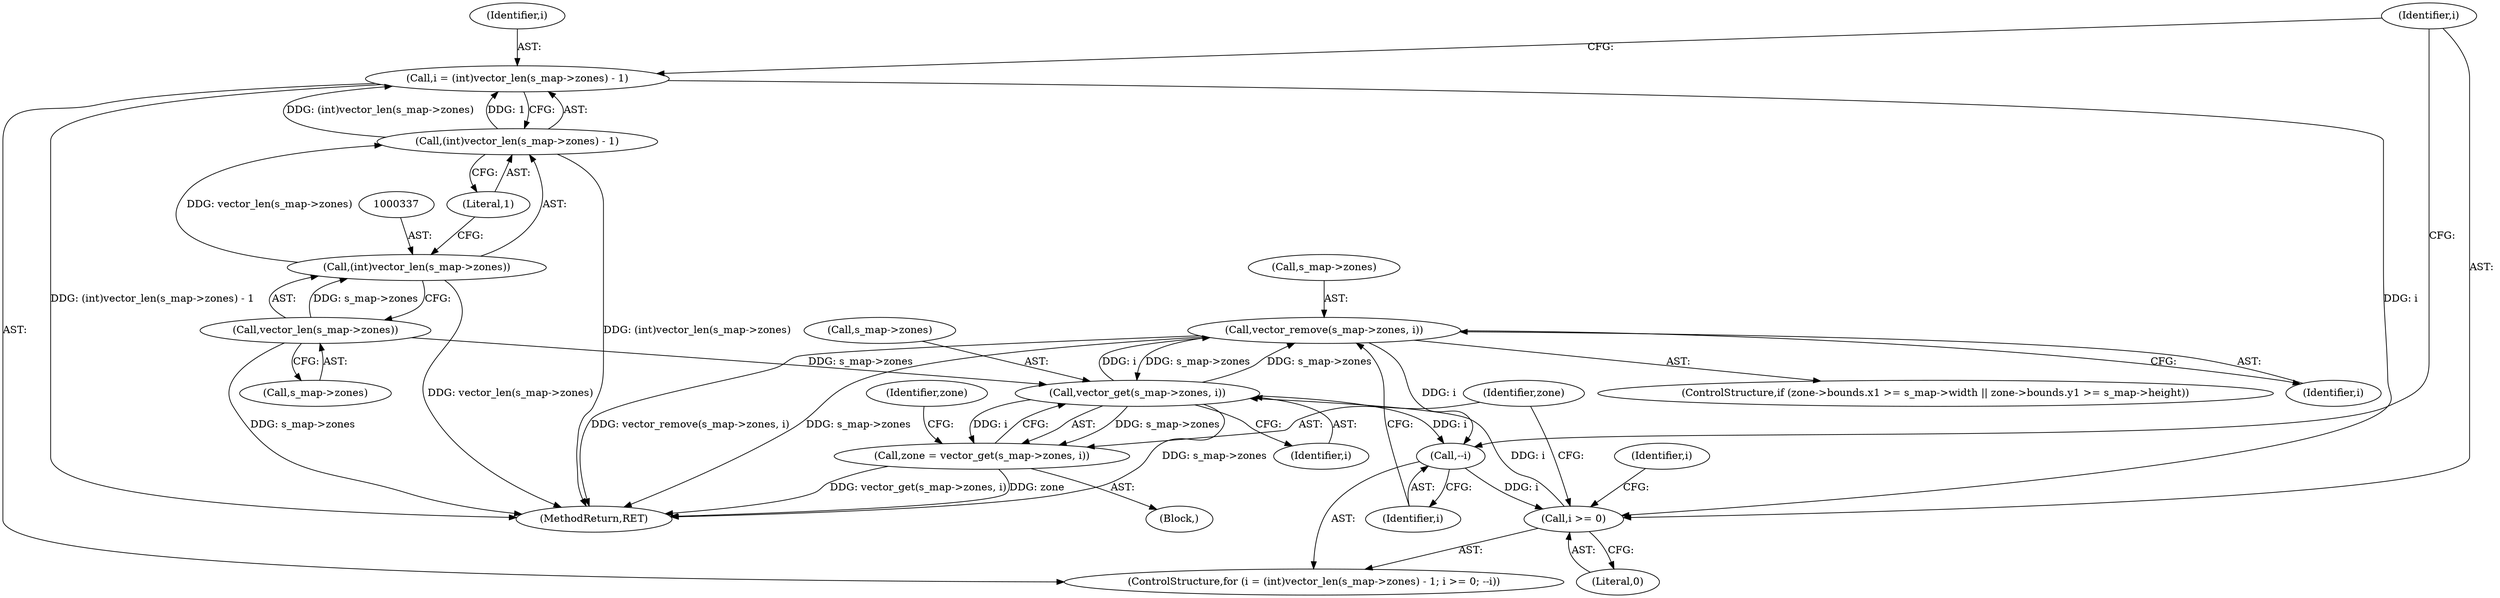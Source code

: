 digraph "0_minisphere_252c1ca184cb38e1acb917aa0e451c5f08519996@API" {
"1000376" [label="(Call,vector_remove(s_map->zones, i))"];
"1000351" [label="(Call,vector_get(s_map->zones, i))"];
"1000338" [label="(Call,vector_len(s_map->zones))"];
"1000376" [label="(Call,vector_remove(s_map->zones, i))"];
"1000343" [label="(Call,i >= 0)"];
"1000333" [label="(Call,i = (int)vector_len(s_map->zones) - 1)"];
"1000335" [label="(Call,(int)vector_len(s_map->zones) - 1)"];
"1000336" [label="(Call,(int)vector_len(s_map->zones))"];
"1000346" [label="(Call,--i)"];
"1000349" [label="(Call,zone = vector_get(s_map->zones, i))"];
"1000423" [label="(Identifier,i)"];
"1000352" [label="(Call,s_map->zones)"];
"1000376" [label="(Call,vector_remove(s_map->zones, i))"];
"1000334" [label="(Identifier,i)"];
"1000339" [label="(Call,s_map->zones)"];
"1000377" [label="(Call,s_map->zones)"];
"1000338" [label="(Call,vector_len(s_map->zones))"];
"1000348" [label="(Block,)"];
"1000468" [label="(MethodReturn,RET)"];
"1000345" [label="(Literal,0)"];
"1000350" [label="(Identifier,zone)"];
"1000344" [label="(Identifier,i)"];
"1000346" [label="(Call,--i)"];
"1000349" [label="(Call,zone = vector_get(s_map->zones, i))"];
"1000343" [label="(Call,i >= 0)"];
"1000347" [label="(Identifier,i)"];
"1000335" [label="(Call,(int)vector_len(s_map->zones) - 1)"];
"1000355" [label="(Identifier,i)"];
"1000356" [label="(ControlStructure,if (zone->bounds.x1 >= s_map->width || zone->bounds.y1 >= s_map->height))"];
"1000380" [label="(Identifier,i)"];
"1000336" [label="(Call,(int)vector_len(s_map->zones))"];
"1000332" [label="(ControlStructure,for (i = (int)vector_len(s_map->zones) - 1; i >= 0; --i))"];
"1000351" [label="(Call,vector_get(s_map->zones, i))"];
"1000361" [label="(Identifier,zone)"];
"1000333" [label="(Call,i = (int)vector_len(s_map->zones) - 1)"];
"1000342" [label="(Literal,1)"];
"1000376" -> "1000356"  [label="AST: "];
"1000376" -> "1000380"  [label="CFG: "];
"1000377" -> "1000376"  [label="AST: "];
"1000380" -> "1000376"  [label="AST: "];
"1000347" -> "1000376"  [label="CFG: "];
"1000376" -> "1000468"  [label="DDG: vector_remove(s_map->zones, i)"];
"1000376" -> "1000468"  [label="DDG: s_map->zones"];
"1000376" -> "1000346"  [label="DDG: i"];
"1000376" -> "1000351"  [label="DDG: s_map->zones"];
"1000351" -> "1000376"  [label="DDG: s_map->zones"];
"1000351" -> "1000376"  [label="DDG: i"];
"1000351" -> "1000349"  [label="AST: "];
"1000351" -> "1000355"  [label="CFG: "];
"1000352" -> "1000351"  [label="AST: "];
"1000355" -> "1000351"  [label="AST: "];
"1000349" -> "1000351"  [label="CFG: "];
"1000351" -> "1000468"  [label="DDG: s_map->zones"];
"1000351" -> "1000346"  [label="DDG: i"];
"1000351" -> "1000349"  [label="DDG: s_map->zones"];
"1000351" -> "1000349"  [label="DDG: i"];
"1000338" -> "1000351"  [label="DDG: s_map->zones"];
"1000343" -> "1000351"  [label="DDG: i"];
"1000338" -> "1000336"  [label="AST: "];
"1000338" -> "1000339"  [label="CFG: "];
"1000339" -> "1000338"  [label="AST: "];
"1000336" -> "1000338"  [label="CFG: "];
"1000338" -> "1000468"  [label="DDG: s_map->zones"];
"1000338" -> "1000336"  [label="DDG: s_map->zones"];
"1000343" -> "1000332"  [label="AST: "];
"1000343" -> "1000345"  [label="CFG: "];
"1000344" -> "1000343"  [label="AST: "];
"1000345" -> "1000343"  [label="AST: "];
"1000350" -> "1000343"  [label="CFG: "];
"1000423" -> "1000343"  [label="CFG: "];
"1000333" -> "1000343"  [label="DDG: i"];
"1000346" -> "1000343"  [label="DDG: i"];
"1000333" -> "1000332"  [label="AST: "];
"1000333" -> "1000335"  [label="CFG: "];
"1000334" -> "1000333"  [label="AST: "];
"1000335" -> "1000333"  [label="AST: "];
"1000344" -> "1000333"  [label="CFG: "];
"1000333" -> "1000468"  [label="DDG: (int)vector_len(s_map->zones) - 1"];
"1000335" -> "1000333"  [label="DDG: (int)vector_len(s_map->zones)"];
"1000335" -> "1000333"  [label="DDG: 1"];
"1000335" -> "1000342"  [label="CFG: "];
"1000336" -> "1000335"  [label="AST: "];
"1000342" -> "1000335"  [label="AST: "];
"1000335" -> "1000468"  [label="DDG: (int)vector_len(s_map->zones)"];
"1000336" -> "1000335"  [label="DDG: vector_len(s_map->zones)"];
"1000337" -> "1000336"  [label="AST: "];
"1000342" -> "1000336"  [label="CFG: "];
"1000336" -> "1000468"  [label="DDG: vector_len(s_map->zones)"];
"1000346" -> "1000332"  [label="AST: "];
"1000346" -> "1000347"  [label="CFG: "];
"1000347" -> "1000346"  [label="AST: "];
"1000344" -> "1000346"  [label="CFG: "];
"1000349" -> "1000348"  [label="AST: "];
"1000350" -> "1000349"  [label="AST: "];
"1000361" -> "1000349"  [label="CFG: "];
"1000349" -> "1000468"  [label="DDG: vector_get(s_map->zones, i)"];
"1000349" -> "1000468"  [label="DDG: zone"];
}
